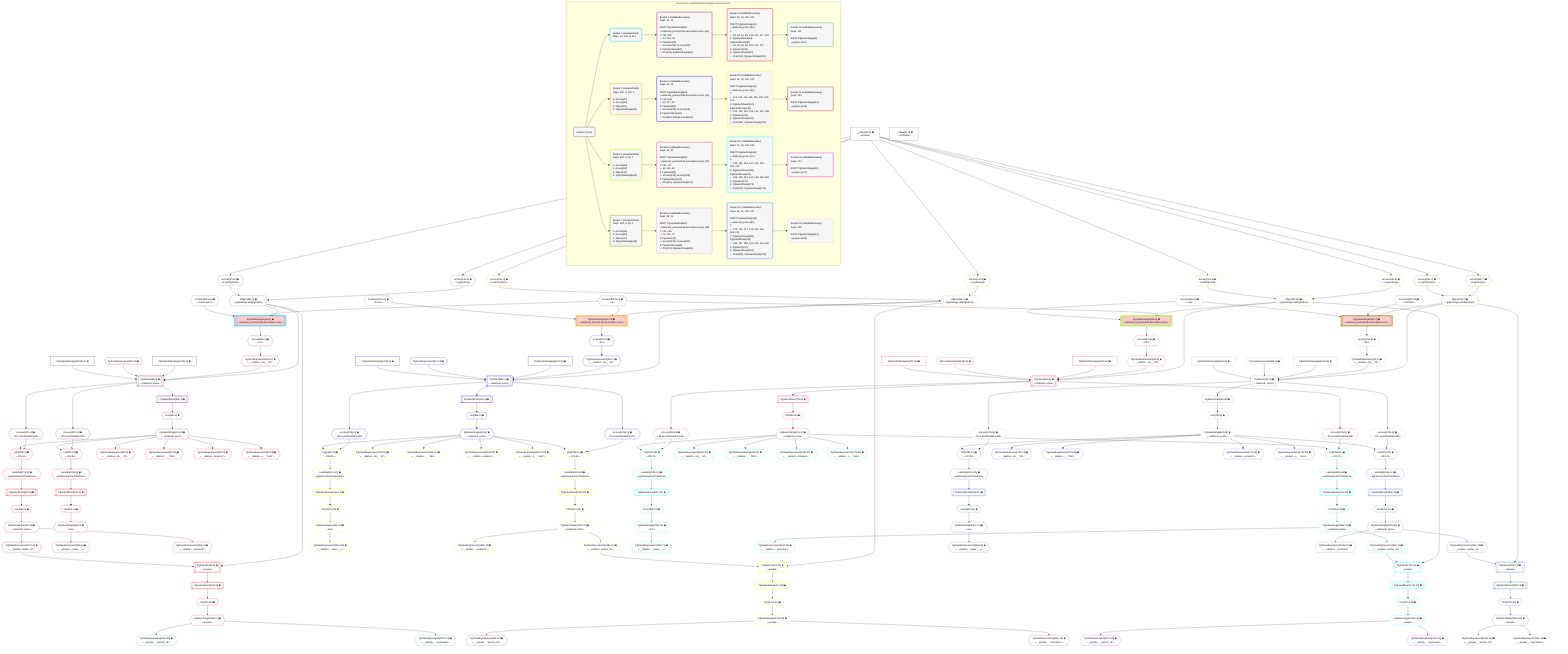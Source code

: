 %%{init: {'themeVariables': { 'fontSize': '12px'}}}%%
graph TD
    classDef path fill:#eee,stroke:#000,color:#000
    classDef plan fill:#fff,stroke-width:1px,color:#000
    classDef itemplan fill:#fff,stroke-width:2px,color:#000
    classDef unbatchedplan fill:#dff,stroke-width:1px,color:#000
    classDef sideeffectplan fill:#fcc,stroke-width:2px,color:#000
    classDef bucket fill:#f6f6f6,color:#000,stroke-width:2px,text-align:left


    %% plan dependencies
    Object14{{"Object[14∈0] ➊<br />ᐸ{pgSettings,withPgClient}ᐳ"}}:::plan
    Access12{{"Access[12∈0] ➊<br />ᐸ2.pgSettingsᐳ"}}:::plan
    Access13{{"Access[13∈0] ➊<br />ᐸ2.withPgClientᐳ"}}:::plan
    Access12 & Access13 --> Object14
    __Value2["__Value[2∈0] ➊<br />ᐸcontextᐳ"]:::plan
    __Value2 --> Access12
    __Value2 --> Access13
    __Value4["__Value[4∈0] ➊<br />ᐸrootValueᐳ"]:::plan
    Constant28{{"Constant[28∈0] ➊<br />ᐸnullᐳ"}}:::plan
    Constant250{{"Constant[250∈0] ➊<br />ᐸ4ᐳ"}}:::plan
    Constant251{{"Constant[251∈0] ➊<br />ᐸ'A description'ᐳ"}}:::plan
    Constant252{{"Constant[252∈0] ➊<br />ᐸ'A note'ᐳ"}}:::plan
    Constant253{{"Constant[253∈0] ➊<br />ᐸ3141592ᐳ"}}:::plan
    PgUpdateSingle11[["PgUpdateSingle[11∈1] ➊<br />ᐸrelational_posts(id;title,description,note)ᐳ"]]:::sideeffectplan
    Object14 & Constant250 & Constant251 --> PgUpdateSingle11
    PgSelect45[["PgSelect[45∈2] ➊<br />ᐸrelational_postsᐳ"]]:::plan
    PgClassExpression42{{"PgClassExpression[42∈2] ➊<br />ᐸ__relation...sts__.”id”ᐳ"}}:::plan
    PgSelectInlineApply214["PgSelectInlineApply[214∈2] ➊"]:::plan
    PgFromExpression218{{"PgFromExpression[218∈2] ➊"}}:::plan
    PgSelectInlineApply219["PgSelectInlineApply[219∈2] ➊"]:::plan
    Object14 & PgClassExpression42 & PgSelectInlineApply214 & PgFromExpression218 & PgSelectInlineApply219 --> PgSelect45
    Access43{{"Access[43∈2] ➊<br />ᐸ11.tᐳ"}}:::plan
    Access43 --> PgClassExpression42
    PgUpdateSingle11 --> Access43
    First49{{"First[49∈2] ➊"}}:::plan
    PgSelectRows50[["PgSelectRows[50∈2] ➊"]]:::plan
    PgSelectRows50 --> First49
    PgSelect45 --> PgSelectRows50
    PgSelectSingle51{{"PgSelectSingle[51∈2] ➊<br />ᐸrelational_postsᐳ"}}:::plan
    First49 --> PgSelectSingle51
    Access215{{"Access[215∈2] ➊<br />ᐸ45.m.joinDetailsFor96ᐳ"}}:::plan
    PgSelect45 --> Access215
    Access220{{"Access[220∈2] ➊<br />ᐸ45.m.joinDetailsFor87ᐳ"}}:::plan
    PgSelect45 --> Access220
    PgSelect108[["PgSelect[108∈9] ➊<br />ᐸpeopleᐳ"]]:::plan
    PgClassExpression107{{"PgClassExpression[107∈9] ➊<br />ᐸ__relation...author_id”ᐳ"}}:::plan
    Object14 & PgClassExpression107 --> PgSelect108
    List216{{"List[216∈9] ➊<br />ᐸ215,51ᐳ"}}:::plan
    Access215 & PgSelectSingle51 --> List216
    List221{{"List[221∈9] ➊<br />ᐸ220,51ᐳ"}}:::plan
    Access220 & PgSelectSingle51 --> List221
    PgClassExpression82{{"PgClassExpression[82∈9] ➊<br />ᐸ__relation...sts__.”id”ᐳ"}}:::plan
    PgSelectSingle51 --> PgClassExpression82
    PgClassExpression83{{"PgClassExpression[83∈9] ➊<br />ᐸ__relation...__.”title”ᐳ"}}:::plan
    PgSelectSingle51 --> PgClassExpression83
    PgClassExpression84{{"PgClassExpression[84∈9] ➊<br />ᐸ__relation...scription”ᐳ"}}:::plan
    PgSelectSingle51 --> PgClassExpression84
    PgClassExpression85{{"PgClassExpression[85∈9] ➊<br />ᐸ__relation...s__.”note”ᐳ"}}:::plan
    PgSelectSingle51 --> PgClassExpression85
    First92{{"First[92∈9] ➊"}}:::plan
    PgSelectRows93[["PgSelectRows[93∈9] ➊"]]:::plan
    PgSelectRows93 --> First92
    Lambda222{{"Lambda[222∈9] ➊<br />ᐸpgInlineViaJoinTransformᐳ"}}:::plan
    Lambda222 --> PgSelectRows93
    PgSelectSingle94{{"PgSelectSingle[94∈9] ➊<br />ᐸtextᐳ"}}:::plan
    First92 --> PgSelectSingle94
    PgClassExpression95{{"PgClassExpression[95∈9] ➊<br />ᐸ__relation..._lower__.vᐳ"}}:::plan
    PgSelectSingle94 --> PgClassExpression95
    First98{{"First[98∈9] ➊"}}:::plan
    PgSelectRows99[["PgSelectRows[99∈9] ➊"]]:::plan
    PgSelectRows99 --> First98
    Lambda217{{"Lambda[217∈9] ➊<br />ᐸpgInlineViaJoinTransformᐳ"}}:::plan
    Lambda217 --> PgSelectRows99
    PgSelectSingle100{{"PgSelectSingle[100∈9] ➊<br />ᐸrelational_itemsᐳ"}}:::plan
    First98 --> PgSelectSingle100
    PgClassExpression101{{"PgClassExpression[101∈9] ➊<br />ᐸ__relation..._archived”ᐳ"}}:::plan
    PgSelectSingle100 --> PgClassExpression101
    PgSelectSingle100 --> PgClassExpression107
    First110{{"First[110∈9] ➊"}}:::plan
    PgSelectRows111[["PgSelectRows[111∈9] ➊"]]:::plan
    PgSelectRows111 --> First110
    PgSelect108 --> PgSelectRows111
    PgSelectSingle112{{"PgSelectSingle[112∈9] ➊<br />ᐸpeopleᐳ"}}:::plan
    First110 --> PgSelectSingle112
    List216 --> Lambda217
    List221 --> Lambda222
    PgClassExpression206{{"PgClassExpression[206∈13] ➊<br />ᐸ__people__.”person_id”ᐳ"}}:::plan
    PgSelectSingle112 --> PgClassExpression206
    PgClassExpression207{{"PgClassExpression[207∈13] ➊<br />ᐸ__people__.”username”ᐳ"}}:::plan
    PgSelectSingle112 --> PgClassExpression207
    PgUpdateSingle20[["PgUpdateSingle[20∈3] ➊<br />ᐸrelational_posts(id;title,description,note)ᐳ"]]:::sideeffectplan
    Object23{{"Object[23∈3] ➊<br />ᐸ{pgSettings,withPgClient}ᐳ"}}:::plan
    Object23 & Constant250 & Constant252 --> PgUpdateSingle20
    Access21{{"Access[21∈3] ➊<br />ᐸ2.pgSettingsᐳ"}}:::plan
    Access22{{"Access[22∈3] ➊<br />ᐸ2.withPgClientᐳ"}}:::plan
    Access21 & Access22 --> Object23
    __Value2 --> Access21
    __Value2 --> Access22
    PgSelect55[["PgSelect[55∈4] ➊<br />ᐸrelational_postsᐳ"]]:::plan
    PgClassExpression52{{"PgClassExpression[52∈4] ➊<br />ᐸ__relation...sts__.”id”ᐳ"}}:::plan
    PgSelectInlineApply223["PgSelectInlineApply[223∈4] ➊"]:::plan
    PgFromExpression227{{"PgFromExpression[227∈4] ➊"}}:::plan
    PgSelectInlineApply228["PgSelectInlineApply[228∈4] ➊"]:::plan
    Object23 & PgClassExpression52 & PgSelectInlineApply223 & PgFromExpression227 & PgSelectInlineApply228 --> PgSelect55
    Access53{{"Access[53∈4] ➊<br />ᐸ20.tᐳ"}}:::plan
    Access53 --> PgClassExpression52
    PgUpdateSingle20 --> Access53
    First59{{"First[59∈4] ➊"}}:::plan
    PgSelectRows60[["PgSelectRows[60∈4] ➊"]]:::plan
    PgSelectRows60 --> First59
    PgSelect55 --> PgSelectRows60
    PgSelectSingle61{{"PgSelectSingle[61∈4] ➊<br />ᐸrelational_postsᐳ"}}:::plan
    First59 --> PgSelectSingle61
    Access224{{"Access[224∈4] ➊<br />ᐸ55.m.joinDetailsFor127ᐳ"}}:::plan
    PgSelect55 --> Access224
    Access229{{"Access[229∈4] ➊<br />ᐸ55.m.joinDetailsFor118ᐳ"}}:::plan
    PgSelect55 --> Access229
    PgSelect139[["PgSelect[139∈10] ➊<br />ᐸpeopleᐳ"]]:::plan
    PgClassExpression138{{"PgClassExpression[138∈10] ➊<br />ᐸ__relation...author_id”ᐳ"}}:::plan
    Object23 & PgClassExpression138 --> PgSelect139
    List225{{"List[225∈10] ➊<br />ᐸ224,61ᐳ"}}:::plan
    Access224 & PgSelectSingle61 --> List225
    List230{{"List[230∈10] ➊<br />ᐸ229,61ᐳ"}}:::plan
    Access229 & PgSelectSingle61 --> List230
    PgClassExpression113{{"PgClassExpression[113∈10] ➊<br />ᐸ__relation...sts__.”id”ᐳ"}}:::plan
    PgSelectSingle61 --> PgClassExpression113
    PgClassExpression114{{"PgClassExpression[114∈10] ➊<br />ᐸ__relation...__.”title”ᐳ"}}:::plan
    PgSelectSingle61 --> PgClassExpression114
    PgClassExpression115{{"PgClassExpression[115∈10] ➊<br />ᐸ__relation...scription”ᐳ"}}:::plan
    PgSelectSingle61 --> PgClassExpression115
    PgClassExpression116{{"PgClassExpression[116∈10] ➊<br />ᐸ__relation...s__.”note”ᐳ"}}:::plan
    PgSelectSingle61 --> PgClassExpression116
    First123{{"First[123∈10] ➊"}}:::plan
    PgSelectRows124[["PgSelectRows[124∈10] ➊"]]:::plan
    PgSelectRows124 --> First123
    Lambda231{{"Lambda[231∈10] ➊<br />ᐸpgInlineViaJoinTransformᐳ"}}:::plan
    Lambda231 --> PgSelectRows124
    PgSelectSingle125{{"PgSelectSingle[125∈10] ➊<br />ᐸtextᐳ"}}:::plan
    First123 --> PgSelectSingle125
    PgClassExpression126{{"PgClassExpression[126∈10] ➊<br />ᐸ__relation..._lower__.vᐳ"}}:::plan
    PgSelectSingle125 --> PgClassExpression126
    First129{{"First[129∈10] ➊"}}:::plan
    PgSelectRows130[["PgSelectRows[130∈10] ➊"]]:::plan
    PgSelectRows130 --> First129
    Lambda226{{"Lambda[226∈10] ➊<br />ᐸpgInlineViaJoinTransformᐳ"}}:::plan
    Lambda226 --> PgSelectRows130
    PgSelectSingle131{{"PgSelectSingle[131∈10] ➊<br />ᐸrelational_itemsᐳ"}}:::plan
    First129 --> PgSelectSingle131
    PgClassExpression132{{"PgClassExpression[132∈10] ➊<br />ᐸ__relation..._archived”ᐳ"}}:::plan
    PgSelectSingle131 --> PgClassExpression132
    PgSelectSingle131 --> PgClassExpression138
    First141{{"First[141∈10] ➊"}}:::plan
    PgSelectRows142[["PgSelectRows[142∈10] ➊"]]:::plan
    PgSelectRows142 --> First141
    PgSelect139 --> PgSelectRows142
    PgSelectSingle143{{"PgSelectSingle[143∈10] ➊<br />ᐸpeopleᐳ"}}:::plan
    First141 --> PgSelectSingle143
    List225 --> Lambda226
    List230 --> Lambda231
    PgClassExpression208{{"PgClassExpression[208∈14] ➊<br />ᐸ__people__.”person_id”ᐳ"}}:::plan
    PgSelectSingle143 --> PgClassExpression208
    PgClassExpression209{{"PgClassExpression[209∈14] ➊<br />ᐸ__people__.”username”ᐳ"}}:::plan
    PgSelectSingle143 --> PgClassExpression209
    PgUpdateSingle29[["PgUpdateSingle[29∈5] ➊<br />ᐸrelational_posts(id;title,description,note)ᐳ"]]:::sideeffectplan
    Object32{{"Object[32∈5] ➊<br />ᐸ{pgSettings,withPgClient}ᐳ"}}:::plan
    Object32 & Constant250 & Constant28 --> PgUpdateSingle29
    Access30{{"Access[30∈5] ➊<br />ᐸ2.pgSettingsᐳ"}}:::plan
    Access31{{"Access[31∈5] ➊<br />ᐸ2.withPgClientᐳ"}}:::plan
    Access30 & Access31 --> Object32
    __Value2 --> Access30
    __Value2 --> Access31
    PgSelect65[["PgSelect[65∈6] ➊<br />ᐸrelational_postsᐳ"]]:::plan
    PgClassExpression62{{"PgClassExpression[62∈6] ➊<br />ᐸ__relation...sts__.”id”ᐳ"}}:::plan
    PgSelectInlineApply232["PgSelectInlineApply[232∈6] ➊"]:::plan
    PgFromExpression236{{"PgFromExpression[236∈6] ➊"}}:::plan
    PgSelectInlineApply237["PgSelectInlineApply[237∈6] ➊"]:::plan
    Object32 & PgClassExpression62 & PgSelectInlineApply232 & PgFromExpression236 & PgSelectInlineApply237 --> PgSelect65
    Access63{{"Access[63∈6] ➊<br />ᐸ29.tᐳ"}}:::plan
    Access63 --> PgClassExpression62
    PgUpdateSingle29 --> Access63
    First69{{"First[69∈6] ➊"}}:::plan
    PgSelectRows70[["PgSelectRows[70∈6] ➊"]]:::plan
    PgSelectRows70 --> First69
    PgSelect65 --> PgSelectRows70
    PgSelectSingle71{{"PgSelectSingle[71∈6] ➊<br />ᐸrelational_postsᐳ"}}:::plan
    First69 --> PgSelectSingle71
    Access233{{"Access[233∈6] ➊<br />ᐸ65.m.joinDetailsFor158ᐳ"}}:::plan
    PgSelect65 --> Access233
    Access238{{"Access[238∈6] ➊<br />ᐸ65.m.joinDetailsFor149ᐳ"}}:::plan
    PgSelect65 --> Access238
    PgSelect170[["PgSelect[170∈11] ➊<br />ᐸpeopleᐳ"]]:::plan
    PgClassExpression169{{"PgClassExpression[169∈11] ➊<br />ᐸ__relation...author_id”ᐳ"}}:::plan
    Object32 & PgClassExpression169 --> PgSelect170
    List234{{"List[234∈11] ➊<br />ᐸ233,71ᐳ"}}:::plan
    Access233 & PgSelectSingle71 --> List234
    List239{{"List[239∈11] ➊<br />ᐸ238,71ᐳ"}}:::plan
    Access238 & PgSelectSingle71 --> List239
    PgClassExpression144{{"PgClassExpression[144∈11] ➊<br />ᐸ__relation...sts__.”id”ᐳ"}}:::plan
    PgSelectSingle71 --> PgClassExpression144
    PgClassExpression145{{"PgClassExpression[145∈11] ➊<br />ᐸ__relation...__.”title”ᐳ"}}:::plan
    PgSelectSingle71 --> PgClassExpression145
    PgClassExpression146{{"PgClassExpression[146∈11] ➊<br />ᐸ__relation...scription”ᐳ"}}:::plan
    PgSelectSingle71 --> PgClassExpression146
    PgClassExpression147{{"PgClassExpression[147∈11] ➊<br />ᐸ__relation...s__.”note”ᐳ"}}:::plan
    PgSelectSingle71 --> PgClassExpression147
    First154{{"First[154∈11] ➊"}}:::plan
    PgSelectRows155[["PgSelectRows[155∈11] ➊"]]:::plan
    PgSelectRows155 --> First154
    Lambda240{{"Lambda[240∈11] ➊<br />ᐸpgInlineViaJoinTransformᐳ"}}:::plan
    Lambda240 --> PgSelectRows155
    PgSelectSingle156{{"PgSelectSingle[156∈11] ➊<br />ᐸtextᐳ"}}:::plan
    First154 --> PgSelectSingle156
    PgClassExpression157{{"PgClassExpression[157∈11] ➊<br />ᐸ__relation..._lower__.vᐳ"}}:::plan
    PgSelectSingle156 --> PgClassExpression157
    First160{{"First[160∈11] ➊"}}:::plan
    PgSelectRows161[["PgSelectRows[161∈11] ➊"]]:::plan
    PgSelectRows161 --> First160
    Lambda235{{"Lambda[235∈11] ➊<br />ᐸpgInlineViaJoinTransformᐳ"}}:::plan
    Lambda235 --> PgSelectRows161
    PgSelectSingle162{{"PgSelectSingle[162∈11] ➊<br />ᐸrelational_itemsᐳ"}}:::plan
    First160 --> PgSelectSingle162
    PgClassExpression163{{"PgClassExpression[163∈11] ➊<br />ᐸ__relation..._archived”ᐳ"}}:::plan
    PgSelectSingle162 --> PgClassExpression163
    PgSelectSingle162 --> PgClassExpression169
    First172{{"First[172∈11] ➊"}}:::plan
    PgSelectRows173[["PgSelectRows[173∈11] ➊"]]:::plan
    PgSelectRows173 --> First172
    PgSelect170 --> PgSelectRows173
    PgSelectSingle174{{"PgSelectSingle[174∈11] ➊<br />ᐸpeopleᐳ"}}:::plan
    First172 --> PgSelectSingle174
    List234 --> Lambda235
    List239 --> Lambda240
    PgClassExpression210{{"PgClassExpression[210∈15] ➊<br />ᐸ__people__.”person_id”ᐳ"}}:::plan
    PgSelectSingle174 --> PgClassExpression210
    PgClassExpression211{{"PgClassExpression[211∈15] ➊<br />ᐸ__people__.”username”ᐳ"}}:::plan
    PgSelectSingle174 --> PgClassExpression211
    PgUpdateSingle38[["PgUpdateSingle[38∈7] ➊<br />ᐸrelational_posts(id;title,description,note)ᐳ"]]:::sideeffectplan
    Object41{{"Object[41∈7] ➊<br />ᐸ{pgSettings,withPgClient}ᐳ"}}:::plan
    Object41 & Constant253 & Constant28 --> PgUpdateSingle38
    Access39{{"Access[39∈7] ➊<br />ᐸ2.pgSettingsᐳ"}}:::plan
    Access40{{"Access[40∈7] ➊<br />ᐸ2.withPgClientᐳ"}}:::plan
    Access39 & Access40 --> Object41
    __Value2 --> Access39
    __Value2 --> Access40
    PgSelect75[["PgSelect[75∈8] ➊<br />ᐸrelational_postsᐳ"]]:::plan
    PgClassExpression72{{"PgClassExpression[72∈8] ➊<br />ᐸ__relation...sts__.”id”ᐳ"}}:::plan
    PgSelectInlineApply241["PgSelectInlineApply[241∈8] ➊"]:::plan
    PgFromExpression245{{"PgFromExpression[245∈8] ➊"}}:::plan
    PgSelectInlineApply246["PgSelectInlineApply[246∈8] ➊"]:::plan
    Object41 & PgClassExpression72 & PgSelectInlineApply241 & PgFromExpression245 & PgSelectInlineApply246 --> PgSelect75
    Access73{{"Access[73∈8] ➊<br />ᐸ38.tᐳ"}}:::plan
    Access73 --> PgClassExpression72
    PgUpdateSingle38 --> Access73
    First79{{"First[79∈8] ➊"}}:::plan
    PgSelectRows80[["PgSelectRows[80∈8] ➊"]]:::plan
    PgSelectRows80 --> First79
    PgSelect75 --> PgSelectRows80
    PgSelectSingle81{{"PgSelectSingle[81∈8] ➊<br />ᐸrelational_postsᐳ"}}:::plan
    First79 --> PgSelectSingle81
    Access242{{"Access[242∈8] ➊<br />ᐸ75.m.joinDetailsFor189ᐳ"}}:::plan
    PgSelect75 --> Access242
    Access247{{"Access[247∈8] ➊<br />ᐸ75.m.joinDetailsFor180ᐳ"}}:::plan
    PgSelect75 --> Access247
    PgSelect201[["PgSelect[201∈12] ➊<br />ᐸpeopleᐳ"]]:::plan
    PgClassExpression200{{"PgClassExpression[200∈12] ➊<br />ᐸ__relation...author_id”ᐳ"}}:::plan
    Object41 & PgClassExpression200 --> PgSelect201
    List243{{"List[243∈12] ➊<br />ᐸ242,81ᐳ"}}:::plan
    Access242 & PgSelectSingle81 --> List243
    List248{{"List[248∈12] ➊<br />ᐸ247,81ᐳ"}}:::plan
    Access247 & PgSelectSingle81 --> List248
    PgClassExpression175{{"PgClassExpression[175∈12] ➊<br />ᐸ__relation...sts__.”id”ᐳ"}}:::plan
    PgSelectSingle81 --> PgClassExpression175
    PgClassExpression176{{"PgClassExpression[176∈12] ➊<br />ᐸ__relation...__.”title”ᐳ"}}:::plan
    PgSelectSingle81 --> PgClassExpression176
    PgClassExpression177{{"PgClassExpression[177∈12] ➊<br />ᐸ__relation...scription”ᐳ"}}:::plan
    PgSelectSingle81 --> PgClassExpression177
    PgClassExpression178{{"PgClassExpression[178∈12] ➊<br />ᐸ__relation...s__.”note”ᐳ"}}:::plan
    PgSelectSingle81 --> PgClassExpression178
    First185{{"First[185∈12] ➊"}}:::plan
    PgSelectRows186[["PgSelectRows[186∈12] ➊"]]:::plan
    PgSelectRows186 --> First185
    Lambda249{{"Lambda[249∈12] ➊<br />ᐸpgInlineViaJoinTransformᐳ"}}:::plan
    Lambda249 --> PgSelectRows186
    PgSelectSingle187{{"PgSelectSingle[187∈12] ➊<br />ᐸtextᐳ"}}:::plan
    First185 --> PgSelectSingle187
    PgClassExpression188{{"PgClassExpression[188∈12] ➊<br />ᐸ__relation..._lower__.vᐳ"}}:::plan
    PgSelectSingle187 --> PgClassExpression188
    First191{{"First[191∈12] ➊"}}:::plan
    PgSelectRows192[["PgSelectRows[192∈12] ➊"]]:::plan
    PgSelectRows192 --> First191
    Lambda244{{"Lambda[244∈12] ➊<br />ᐸpgInlineViaJoinTransformᐳ"}}:::plan
    Lambda244 --> PgSelectRows192
    PgSelectSingle193{{"PgSelectSingle[193∈12] ➊<br />ᐸrelational_itemsᐳ"}}:::plan
    First191 --> PgSelectSingle193
    PgClassExpression194{{"PgClassExpression[194∈12] ➊<br />ᐸ__relation..._archived”ᐳ"}}:::plan
    PgSelectSingle193 --> PgClassExpression194
    PgSelectSingle193 --> PgClassExpression200
    First203{{"First[203∈12] ➊"}}:::plan
    PgSelectRows204[["PgSelectRows[204∈12] ➊"]]:::plan
    PgSelectRows204 --> First203
    PgSelect201 --> PgSelectRows204
    PgSelectSingle205{{"PgSelectSingle[205∈12] ➊<br />ᐸpeopleᐳ"}}:::plan
    First203 --> PgSelectSingle205
    List243 --> Lambda244
    List248 --> Lambda249
    PgClassExpression212{{"PgClassExpression[212∈16] ➊<br />ᐸ__people__.”person_id”ᐳ"}}:::plan
    PgSelectSingle205 --> PgClassExpression212
    PgClassExpression213{{"PgClassExpression[213∈16] ➊<br />ᐸ__people__.”username”ᐳ"}}:::plan
    PgSelectSingle205 --> PgClassExpression213

    %% define steps

    subgraph "Buckets for mutations/basics/update-relational-post"
    Bucket0("Bucket 0 (root)"):::bucket
    classDef bucket0 stroke:#696969
    class Bucket0,__Value2,__Value4,Access12,Access13,Object14,Constant28,Constant250,Constant251,Constant252,Constant253 bucket0
    Bucket1("Bucket 1 (mutationField)<br />Deps: 14, 250, 9, 251"):::bucket
    classDef bucket1 stroke:#00bfff
    class Bucket1,PgUpdateSingle11 bucket1
    Bucket2("Bucket 2 (nullableBoundary)<br />Deps: 11, 14<br /><br />ROOT PgUpdateSingle{1}ᐸrelational_posts(id;title,description,note)ᐳ[11]<br />1: 214, 219<br />ᐳ: 43, 218, 42<br />2: PgSelect[45]<br />ᐳ: Access[215], Access[220]<br />3: PgSelectRows[50]<br />ᐳ: First[49], PgSelectSingle[51]"):::bucket
    classDef bucket2 stroke:#7f007f
    class Bucket2,PgClassExpression42,Access43,PgSelect45,First49,PgSelectRows50,PgSelectSingle51,PgSelectInlineApply214,Access215,PgFromExpression218,PgSelectInlineApply219,Access220 bucket2
    Bucket3("Bucket 3 (mutationField)<br />Deps: 250, 9, 252, 2<br /><br />1: Access[21]<br />2: Access[22]<br />3: Object[23]<br />4: PgUpdateSingle[20]"):::bucket
    classDef bucket3 stroke:#ffa500
    class Bucket3,PgUpdateSingle20,Access21,Access22,Object23 bucket3
    Bucket4("Bucket 4 (nullableBoundary)<br />Deps: 20, 23<br /><br />ROOT PgUpdateSingle{3}ᐸrelational_posts(id;title,description,note)ᐳ[20]<br />1: 223, 228<br />ᐳ: 53, 227, 52<br />2: PgSelect[55]<br />ᐳ: Access[224], Access[229]<br />3: PgSelectRows[60]<br />ᐳ: First[59], PgSelectSingle[61]"):::bucket
    classDef bucket4 stroke:#0000ff
    class Bucket4,PgClassExpression52,Access53,PgSelect55,First59,PgSelectRows60,PgSelectSingle61,PgSelectInlineApply223,Access224,PgFromExpression227,PgSelectInlineApply228,Access229 bucket4
    Bucket5("Bucket 5 (mutationField)<br />Deps: 250, 9, 28, 2<br /><br />1: Access[30]<br />2: Access[31]<br />3: Object[32]<br />4: PgUpdateSingle[29]"):::bucket
    classDef bucket5 stroke:#7fff00
    class Bucket5,PgUpdateSingle29,Access30,Access31,Object32 bucket5
    Bucket6("Bucket 6 (nullableBoundary)<br />Deps: 29, 32<br /><br />ROOT PgUpdateSingle{5}ᐸrelational_posts(id;title,description,note)ᐳ[29]<br />1: 232, 237<br />ᐳ: 63, 236, 62<br />2: PgSelect[65]<br />ᐳ: Access[233], Access[238]<br />3: PgSelectRows[70]<br />ᐳ: First[69], PgSelectSingle[71]"):::bucket
    classDef bucket6 stroke:#ff1493
    class Bucket6,PgClassExpression62,Access63,PgSelect65,First69,PgSelectRows70,PgSelectSingle71,PgSelectInlineApply232,Access233,PgFromExpression236,PgSelectInlineApply237,Access238 bucket6
    Bucket7("Bucket 7 (mutationField)<br />Deps: 253, 9, 28, 2<br /><br />1: Access[39]<br />2: Access[40]<br />3: Object[41]<br />4: PgUpdateSingle[38]"):::bucket
    classDef bucket7 stroke:#808000
    class Bucket7,PgUpdateSingle38,Access39,Access40,Object41 bucket7
    Bucket8("Bucket 8 (nullableBoundary)<br />Deps: 38, 41<br /><br />ROOT PgUpdateSingle{7}ᐸrelational_posts(id;title,description,note)ᐳ[38]<br />1: 241, 246<br />ᐳ: 73, 245, 72<br />2: PgSelect[75]<br />ᐳ: Access[242], Access[247]<br />3: PgSelectRows[80]<br />ᐳ: First[79], PgSelectSingle[81]"):::bucket
    classDef bucket8 stroke:#dda0dd
    class Bucket8,PgClassExpression72,Access73,PgSelect75,First79,PgSelectRows80,PgSelectSingle81,PgSelectInlineApply241,Access242,PgFromExpression245,PgSelectInlineApply246,Access247 bucket8
    Bucket9("Bucket 9 (nullableBoundary)<br />Deps: 51, 14, 215, 220<br /><br />ROOT PgSelectSingle{2}ᐸrelational_postsᐳ[51]<br />1: <br />ᐳ: 82, 83, 84, 85, 216, 221, 217, 222<br />2: PgSelectRows[93], PgSelectRows[99]<br />ᐳ: 92, 94, 95, 98, 100, 101, 107<br />3: PgSelect[108]<br />4: PgSelectRows[111]<br />ᐳ: First[110], PgSelectSingle[112]"):::bucket
    classDef bucket9 stroke:#ff0000
    class Bucket9,PgClassExpression82,PgClassExpression83,PgClassExpression84,PgClassExpression85,First92,PgSelectRows93,PgSelectSingle94,PgClassExpression95,First98,PgSelectRows99,PgSelectSingle100,PgClassExpression101,PgClassExpression107,PgSelect108,First110,PgSelectRows111,PgSelectSingle112,List216,Lambda217,List221,Lambda222 bucket9
    Bucket10("Bucket 10 (nullableBoundary)<br />Deps: 61, 23, 224, 229<br /><br />ROOT PgSelectSingle{4}ᐸrelational_postsᐳ[61]<br />1: <br />ᐳ: 113, 114, 115, 116, 225, 230, 226, 231<br />2: PgSelectRows[124], PgSelectRows[130]<br />ᐳ: 123, 125, 126, 129, 131, 132, 138<br />3: PgSelect[139]<br />4: PgSelectRows[142]<br />ᐳ: First[141], PgSelectSingle[143]"):::bucket
    classDef bucket10 stroke:#ffff00
    class Bucket10,PgClassExpression113,PgClassExpression114,PgClassExpression115,PgClassExpression116,First123,PgSelectRows124,PgSelectSingle125,PgClassExpression126,First129,PgSelectRows130,PgSelectSingle131,PgClassExpression132,PgClassExpression138,PgSelect139,First141,PgSelectRows142,PgSelectSingle143,List225,Lambda226,List230,Lambda231 bucket10
    Bucket11("Bucket 11 (nullableBoundary)<br />Deps: 71, 32, 233, 238<br /><br />ROOT PgSelectSingle{6}ᐸrelational_postsᐳ[71]<br />1: <br />ᐳ: 144, 145, 146, 147, 234, 239, 235, 240<br />2: PgSelectRows[155], PgSelectRows[161]<br />ᐳ: 154, 156, 157, 160, 162, 163, 169<br />3: PgSelect[170]<br />4: PgSelectRows[173]<br />ᐳ: First[172], PgSelectSingle[174]"):::bucket
    classDef bucket11 stroke:#00ffff
    class Bucket11,PgClassExpression144,PgClassExpression145,PgClassExpression146,PgClassExpression147,First154,PgSelectRows155,PgSelectSingle156,PgClassExpression157,First160,PgSelectRows161,PgSelectSingle162,PgClassExpression163,PgClassExpression169,PgSelect170,First172,PgSelectRows173,PgSelectSingle174,List234,Lambda235,List239,Lambda240 bucket11
    Bucket12("Bucket 12 (nullableBoundary)<br />Deps: 81, 41, 242, 247<br /><br />ROOT PgSelectSingle{8}ᐸrelational_postsᐳ[81]<br />1: <br />ᐳ: 175, 176, 177, 178, 243, 248, 244, 249<br />2: PgSelectRows[186], PgSelectRows[192]<br />ᐳ: 185, 187, 188, 191, 193, 194, 200<br />3: PgSelect[201]<br />4: PgSelectRows[204]<br />ᐳ: First[203], PgSelectSingle[205]"):::bucket
    classDef bucket12 stroke:#4169e1
    class Bucket12,PgClassExpression175,PgClassExpression176,PgClassExpression177,PgClassExpression178,First185,PgSelectRows186,PgSelectSingle187,PgClassExpression188,First191,PgSelectRows192,PgSelectSingle193,PgClassExpression194,PgClassExpression200,PgSelect201,First203,PgSelectRows204,PgSelectSingle205,List243,Lambda244,List248,Lambda249 bucket12
    Bucket13("Bucket 13 (nullableBoundary)<br />Deps: 112<br /><br />ROOT PgSelectSingle{9}ᐸpeopleᐳ[112]"):::bucket
    classDef bucket13 stroke:#3cb371
    class Bucket13,PgClassExpression206,PgClassExpression207 bucket13
    Bucket14("Bucket 14 (nullableBoundary)<br />Deps: 143<br /><br />ROOT PgSelectSingle{10}ᐸpeopleᐳ[143]"):::bucket
    classDef bucket14 stroke:#a52a2a
    class Bucket14,PgClassExpression208,PgClassExpression209 bucket14
    Bucket15("Bucket 15 (nullableBoundary)<br />Deps: 174<br /><br />ROOT PgSelectSingle{11}ᐸpeopleᐳ[174]"):::bucket
    classDef bucket15 stroke:#ff00ff
    class Bucket15,PgClassExpression210,PgClassExpression211 bucket15
    Bucket16("Bucket 16 (nullableBoundary)<br />Deps: 205<br /><br />ROOT PgSelectSingle{12}ᐸpeopleᐳ[205]"):::bucket
    classDef bucket16 stroke:#f5deb3
    class Bucket16,PgClassExpression212,PgClassExpression213 bucket16
    Bucket0 --> Bucket1 & Bucket3 & Bucket5 & Bucket7
    Bucket1 --> Bucket2
    Bucket2 --> Bucket9
    Bucket3 --> Bucket4
    Bucket4 --> Bucket10
    Bucket5 --> Bucket6
    Bucket6 --> Bucket11
    Bucket7 --> Bucket8
    Bucket8 --> Bucket12
    Bucket9 --> Bucket13
    Bucket10 --> Bucket14
    Bucket11 --> Bucket15
    Bucket12 --> Bucket16
    end